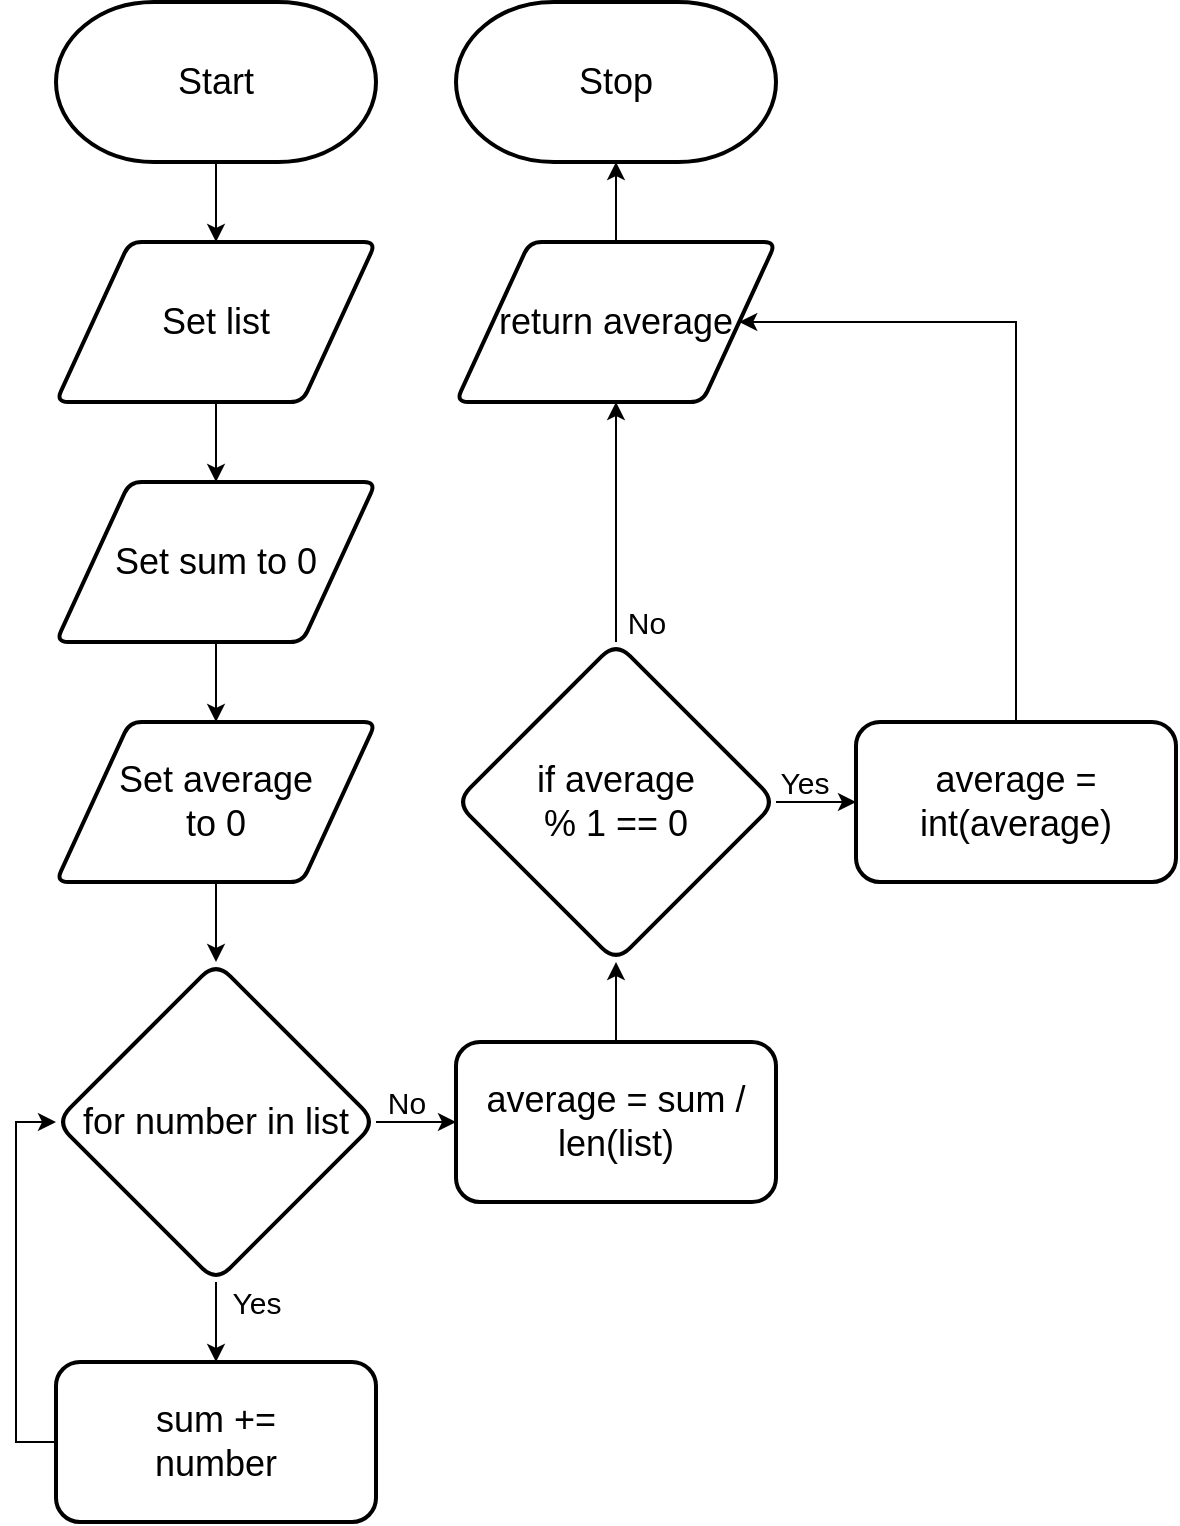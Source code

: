 <mxfile>
    <diagram id="A_tYOe9iZ1WcpGx81PBD" name="Page-1">
        <mxGraphModel dx="899" dy="1750" grid="1" gridSize="10" guides="1" tooltips="1" connect="1" arrows="1" fold="1" page="1" pageScale="1" pageWidth="827" pageHeight="1169" math="0" shadow="0">
            <root>
                <mxCell id="0"/>
                <mxCell id="1" parent="0"/>
                <mxCell id="282" style="edgeStyle=orthogonalEdgeStyle;rounded=0;html=1;entryX=0.5;entryY=0;entryDx=0;entryDy=0;fontSize=15;" parent="1" source="24" target="193" edge="1">
                    <mxGeometry relative="1" as="geometry"/>
                </mxCell>
                <mxCell id="24" value="&lt;font style=&quot;font-size: 18px&quot;&gt;Start&lt;/font&gt;" style="strokeWidth=2;html=1;shape=mxgraph.flowchart.terminator;whiteSpace=wrap;" parent="1" vertex="1">
                    <mxGeometry x="40" width="160" height="80" as="geometry"/>
                </mxCell>
                <mxCell id="25" value="&lt;font style=&quot;font-size: 18px&quot;&gt;Stop&lt;/font&gt;" style="strokeWidth=2;html=1;shape=mxgraph.flowchart.terminator;whiteSpace=wrap;" parent="1" vertex="1">
                    <mxGeometry x="240" width="160" height="80" as="geometry"/>
                </mxCell>
                <mxCell id="277" style="edgeStyle=none;html=1;entryX=0.5;entryY=0;entryDx=0;entryDy=0;fontSize=18;" parent="1" source="193" target="276" edge="1">
                    <mxGeometry relative="1" as="geometry"/>
                </mxCell>
                <mxCell id="193" value="Set list" style="shape=parallelogram;html=1;strokeWidth=2;perimeter=parallelogramPerimeter;whiteSpace=wrap;rounded=1;arcSize=12;size=0.23;fontSize=18;" parent="1" vertex="1">
                    <mxGeometry x="40" y="120" width="160" height="80" as="geometry"/>
                </mxCell>
                <mxCell id="279" style="edgeStyle=none;html=1;entryX=0.5;entryY=0;entryDx=0;entryDy=0;fontSize=15;" parent="1" edge="1">
                    <mxGeometry relative="1" as="geometry">
                        <mxPoint x="120" y="680" as="targetPoint"/>
                        <mxPoint x="120" y="640" as="sourcePoint"/>
                    </mxGeometry>
                </mxCell>
                <mxCell id="215" value="&lt;font style=&quot;font-size: 15px&quot;&gt;Yes&lt;/font&gt;" style="text;html=1;align=center;verticalAlign=middle;resizable=0;points=[];autosize=1;strokeColor=none;fillColor=none;fontSize=8;fontFamily=Helvetica;fontColor=default;" parent="1" vertex="1">
                    <mxGeometry x="120" y="640" width="40" height="20" as="geometry"/>
                </mxCell>
                <mxCell id="218" value="&lt;font style=&quot;font-size: 15px&quot;&gt;No&lt;br&gt;&lt;/font&gt;" style="text;html=1;align=center;verticalAlign=middle;resizable=0;points=[];autosize=1;strokeColor=none;fillColor=none;fontSize=8;fontFamily=Helvetica;fontColor=default;" parent="1" vertex="1">
                    <mxGeometry x="200" y="540" width="30" height="20" as="geometry"/>
                </mxCell>
                <mxCell id="280" style="edgeStyle=orthogonalEdgeStyle;html=1;entryX=0;entryY=0.5;entryDx=0;entryDy=0;fontSize=15;rounded=0;exitX=0;exitY=0.5;exitDx=0;exitDy=0;" parent="1" source="285" edge="1">
                    <mxGeometry relative="1" as="geometry">
                        <Array as="points">
                            <mxPoint x="20" y="720"/>
                            <mxPoint x="20" y="560"/>
                        </Array>
                        <mxPoint x="40" y="760" as="sourcePoint"/>
                        <mxPoint x="40" y="560" as="targetPoint"/>
                    </mxGeometry>
                </mxCell>
                <mxCell id="278" style="edgeStyle=none;html=1;entryX=0.5;entryY=0;entryDx=0;entryDy=0;fontSize=15;" parent="1" source="276" edge="1">
                    <mxGeometry relative="1" as="geometry">
                        <mxPoint x="120" y="360" as="targetPoint"/>
                    </mxGeometry>
                </mxCell>
                <mxCell id="276" value="Set sum to 0" style="shape=parallelogram;html=1;strokeWidth=2;perimeter=parallelogramPerimeter;whiteSpace=wrap;rounded=1;arcSize=12;size=0.23;fontSize=18;" parent="1" vertex="1">
                    <mxGeometry x="40" y="240" width="160" height="80" as="geometry"/>
                </mxCell>
                <mxCell id="284" style="edgeStyle=none;html=1;entryX=0.5;entryY=1;entryDx=0;entryDy=0;entryPerimeter=0;" parent="1" source="281" target="25" edge="1">
                    <mxGeometry relative="1" as="geometry">
                        <mxPoint x="320" y="90" as="targetPoint"/>
                    </mxGeometry>
                </mxCell>
                <mxCell id="281" value="return average" style="shape=parallelogram;html=1;strokeWidth=2;perimeter=parallelogramPerimeter;whiteSpace=wrap;rounded=1;arcSize=12;size=0.23;fontSize=18;" parent="1" vertex="1">
                    <mxGeometry x="240" y="120" width="160" height="80" as="geometry"/>
                </mxCell>
                <mxCell id="285" value="sum +=&lt;br&gt;number" style="rounded=1;whiteSpace=wrap;html=1;strokeWidth=2;fontSize=18;" parent="1" vertex="1">
                    <mxGeometry x="40" y="680" width="160" height="80" as="geometry"/>
                </mxCell>
                <mxCell id="294" style="edgeStyle=none;html=1;" edge="1" parent="1" source="291">
                    <mxGeometry relative="1" as="geometry">
                        <mxPoint x="240" y="560" as="targetPoint"/>
                    </mxGeometry>
                </mxCell>
                <mxCell id="291" value="&lt;font&gt;for number in list&lt;br style=&quot;font-size: 18px&quot;&gt;&lt;/font&gt;" style="rhombus;whiteSpace=wrap;html=1;rounded=1;fontFamily=Helvetica;fontSize=18;fontColor=default;strokeColor=default;strokeWidth=2;fillColor=default;" vertex="1" parent="1">
                    <mxGeometry x="40" y="480" width="160" height="160" as="geometry"/>
                </mxCell>
                <mxCell id="293" style="edgeStyle=none;html=1;entryX=0.5;entryY=0;entryDx=0;entryDy=0;" edge="1" parent="1" source="292" target="291">
                    <mxGeometry relative="1" as="geometry"/>
                </mxCell>
                <mxCell id="292" value="Set average&lt;br&gt;to 0" style="shape=parallelogram;html=1;strokeWidth=2;perimeter=parallelogramPerimeter;whiteSpace=wrap;rounded=1;arcSize=12;size=0.23;fontSize=18;" vertex="1" parent="1">
                    <mxGeometry x="40" y="360" width="160" height="80" as="geometry"/>
                </mxCell>
                <mxCell id="298" style="edgeStyle=none;html=1;entryX=0.5;entryY=1;entryDx=0;entryDy=0;" edge="1" parent="1" source="296" target="297">
                    <mxGeometry relative="1" as="geometry"/>
                </mxCell>
                <mxCell id="296" value="average = sum / len(list)" style="rounded=1;whiteSpace=wrap;html=1;strokeWidth=2;fontSize=18;" vertex="1" parent="1">
                    <mxGeometry x="240" y="520" width="160" height="80" as="geometry"/>
                </mxCell>
                <mxCell id="300" style="edgeStyle=none;html=1;entryX=0;entryY=0.5;entryDx=0;entryDy=0;" edge="1" parent="1" source="297" target="299">
                    <mxGeometry relative="1" as="geometry"/>
                </mxCell>
                <mxCell id="301" style="edgeStyle=none;html=1;" edge="1" parent="1" source="297" target="281">
                    <mxGeometry relative="1" as="geometry"/>
                </mxCell>
                <mxCell id="297" value="&lt;font&gt;if average&lt;br&gt;% 1 == 0&lt;br style=&quot;font-size: 18px&quot;&gt;&lt;/font&gt;" style="rhombus;whiteSpace=wrap;html=1;rounded=1;fontFamily=Helvetica;fontSize=18;fontColor=default;strokeColor=default;strokeWidth=2;fillColor=default;" vertex="1" parent="1">
                    <mxGeometry x="240" y="320" width="160" height="160" as="geometry"/>
                </mxCell>
                <mxCell id="304" style="edgeStyle=orthogonalEdgeStyle;html=1;entryX=1;entryY=0.5;entryDx=0;entryDy=0;rounded=0;" edge="1" parent="1" source="299" target="281">
                    <mxGeometry relative="1" as="geometry">
                        <Array as="points">
                            <mxPoint x="520" y="160"/>
                        </Array>
                    </mxGeometry>
                </mxCell>
                <mxCell id="299" value="average = int(average)" style="rounded=1;whiteSpace=wrap;html=1;strokeWidth=2;fontSize=18;" vertex="1" parent="1">
                    <mxGeometry x="440" y="360" width="160" height="80" as="geometry"/>
                </mxCell>
                <mxCell id="302" value="&lt;font style=&quot;font-size: 15px&quot;&gt;Yes&lt;/font&gt;" style="text;html=1;align=center;verticalAlign=middle;resizable=0;points=[];autosize=1;strokeColor=none;fillColor=none;fontSize=8;fontFamily=Helvetica;fontColor=default;" vertex="1" parent="1">
                    <mxGeometry x="394" y="380" width="40" height="20" as="geometry"/>
                </mxCell>
                <mxCell id="303" value="&lt;font style=&quot;font-size: 15px&quot;&gt;No&lt;br&gt;&lt;/font&gt;" style="text;html=1;align=center;verticalAlign=middle;resizable=0;points=[];autosize=1;strokeColor=none;fillColor=none;fontSize=8;fontFamily=Helvetica;fontColor=default;" vertex="1" parent="1">
                    <mxGeometry x="320" y="300" width="30" height="20" as="geometry"/>
                </mxCell>
            </root>
        </mxGraphModel>
    </diagram>
</mxfile>